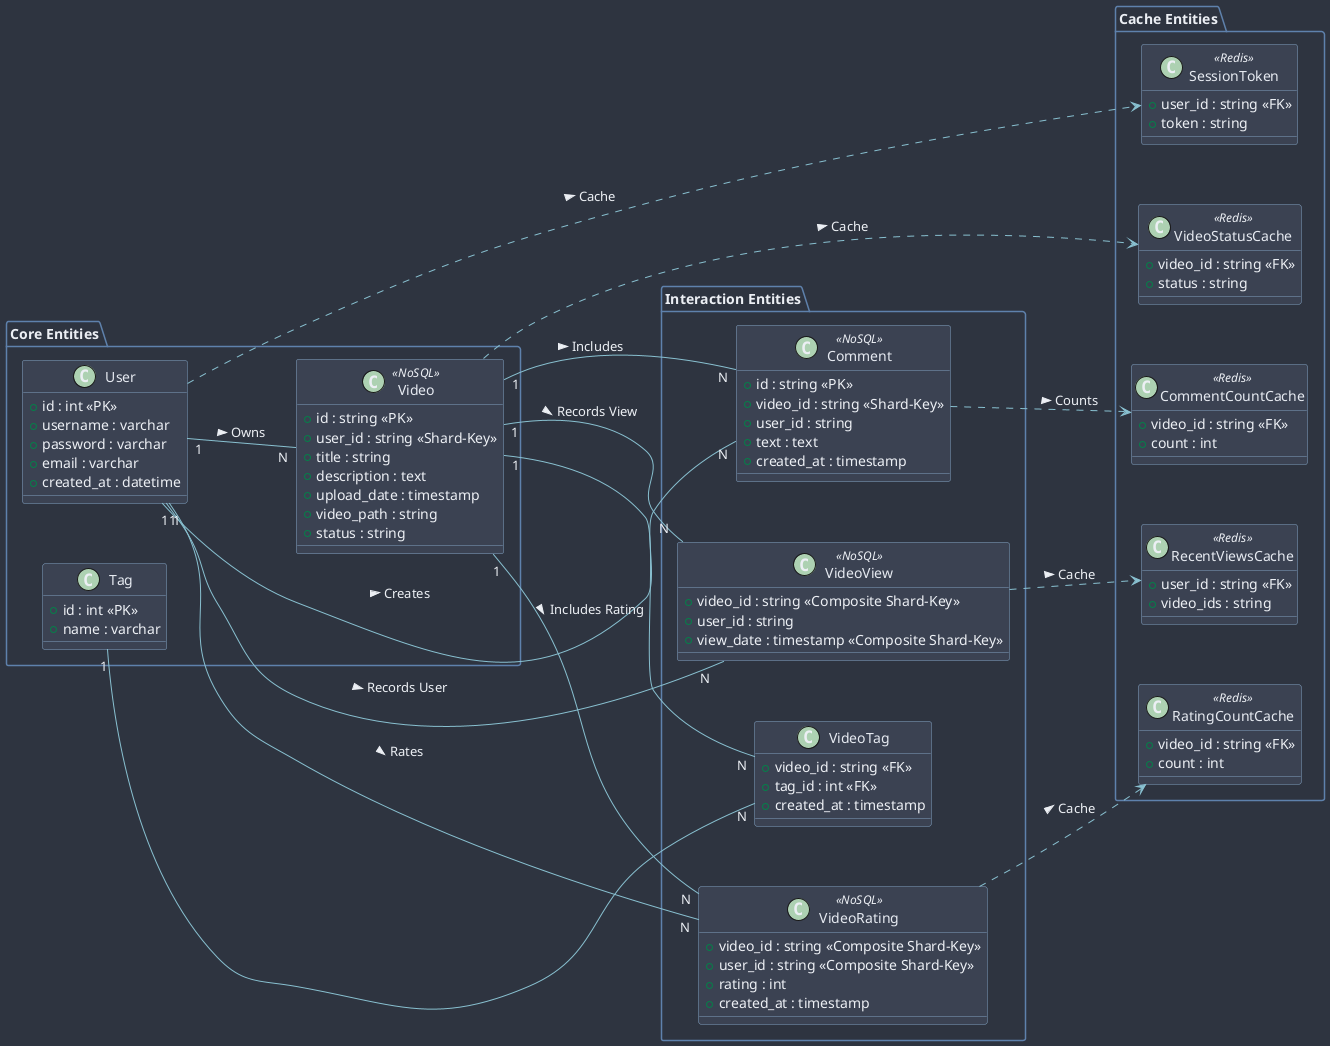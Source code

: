 @startuml YouTube Data Model

' Color scheme
skinparam backgroundColor #2E3440
skinparam defaultFontColor #ECEFF4
skinparam class {
  BackgroundColor #3B4252
  ArrowColor #88C0D0
  BorderColor #81A1C1
  FontColor #E5E9F0
}
skinparam packageBackgroundColor #2E3440
skinparam packageBorderColor #5E81AC
skinparam stereotypeCBackgroundColor #EBCB8B
skinparam stereotypeCBorderColor #D08770

' Layout
left to right direction
skinparam nodesep 60
skinparam ranksep 60

' Main entities
package "Core Entities" {
  class User {
    +id : int <<PK>>
    +username : varchar
    +password : varchar
    +email : varchar
    +created_at : datetime
  }

  class Video <<NoSQL>> {
    +id : string <<PK>>
    +user_id : string <<Shard-Key>>
    +title : string
    +description : text
    +upload_date : timestamp
    +video_path : string
    +status : string
  }

  class Tag {
    +id : int <<PK>>
    +name : varchar
  }
}

' Interaction entities
package "Interaction Entities" {
  class VideoTag {
    +video_id : string <<FK>>
    +tag_id : int <<FK>>
    +created_at : timestamp
  }

  class Comment <<NoSQL>> {
    +id : string <<PK>>
    +video_id : string <<Shard-Key>>
    +user_id : string
    +text : text
    +created_at : timestamp
  }

  class VideoView <<NoSQL>> {
    +video_id : string <<Composite Shard-Key>>
    +user_id : string
    +view_date : timestamp <<Composite Shard-Key>>
  }

  class VideoRating <<NoSQL>> {
    +video_id : string <<Composite Shard-Key>>
    +user_id : string <<Composite Shard-Key>>
    +rating : int
    +created_at : timestamp
  }
}

' Cache entities
package "Cache Entities" {
  class SessionToken <<Redis>> {
    +user_id : string <<FK>>
    +token : string
  }

  class VideoStatusCache <<Redis>> {
    +video_id : string <<FK>>
    +status : string
  }

  class CommentCountCache <<Redis>> {
    +video_id : string <<FK>>
    +count : int
  }

  class RecentViewsCache <<Redis>> {
    +user_id : string <<FK>>
    +video_ids : string
  }

  class RatingCountCache <<Redis>> {
    +video_id : string <<FK>>
    +count : int
  }
}

' Relationships
User "1" -- "N" Video : Owns >
User "1" -- "N" Comment : Creates >
User "1" -- "N" VideoView : Records User >
User "1" -- "N" VideoRating : Rates >

Video "1" -- "N" VideoTag
Video "1" -- "N" Comment : Includes >
Video "1" -- "N" VideoView : Records View >
Video "1" -- "N" VideoRating : Includes Rating >

Tag "1" -- "N" VideoTag

' Cache relationships
Video ..> VideoStatusCache : Cache >
User ..> SessionToken : Cache >
Comment ..> CommentCountCache : Counts >
VideoView ..> RecentViewsCache : Cache >
VideoRating ..> RatingCountCache : Cache >

@enduml

